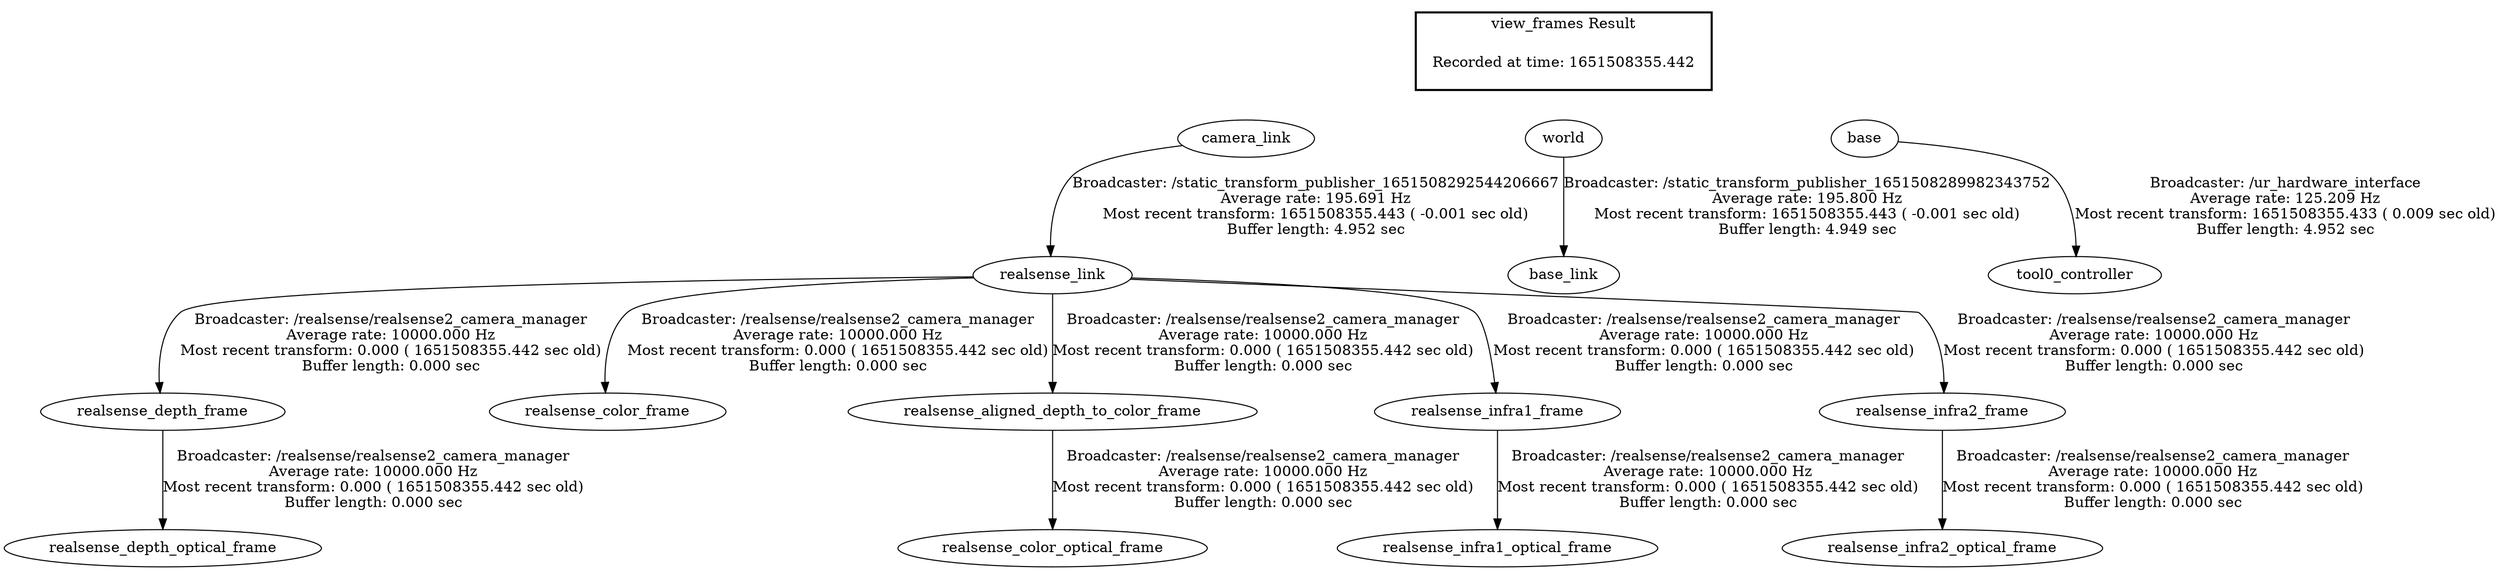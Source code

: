digraph G {
"camera_link" -> "realsense_link"[label="Broadcaster: /static_transform_publisher_1651508292544206667\nAverage rate: 195.691 Hz\nMost recent transform: 1651508355.443 ( -0.001 sec old)\nBuffer length: 4.952 sec\n"];
"world" -> "base_link"[label="Broadcaster: /static_transform_publisher_1651508289982343752\nAverage rate: 195.800 Hz\nMost recent transform: 1651508355.443 ( -0.001 sec old)\nBuffer length: 4.949 sec\n"];
"base" -> "tool0_controller"[label="Broadcaster: /ur_hardware_interface\nAverage rate: 125.209 Hz\nMost recent transform: 1651508355.433 ( 0.009 sec old)\nBuffer length: 4.952 sec\n"];
"realsense_link" -> "realsense_depth_frame"[label="Broadcaster: /realsense/realsense2_camera_manager\nAverage rate: 10000.000 Hz\nMost recent transform: 0.000 ( 1651508355.442 sec old)\nBuffer length: 0.000 sec\n"];
"realsense_depth_frame" -> "realsense_depth_optical_frame"[label="Broadcaster: /realsense/realsense2_camera_manager\nAverage rate: 10000.000 Hz\nMost recent transform: 0.000 ( 1651508355.442 sec old)\nBuffer length: 0.000 sec\n"];
"realsense_link" -> "realsense_color_frame"[label="Broadcaster: /realsense/realsense2_camera_manager\nAverage rate: 10000.000 Hz\nMost recent transform: 0.000 ( 1651508355.442 sec old)\nBuffer length: 0.000 sec\n"];
"realsense_aligned_depth_to_color_frame" -> "realsense_color_optical_frame"[label="Broadcaster: /realsense/realsense2_camera_manager\nAverage rate: 10000.000 Hz\nMost recent transform: 0.000 ( 1651508355.442 sec old)\nBuffer length: 0.000 sec\n"];
"realsense_link" -> "realsense_aligned_depth_to_color_frame"[label="Broadcaster: /realsense/realsense2_camera_manager\nAverage rate: 10000.000 Hz\nMost recent transform: 0.000 ( 1651508355.442 sec old)\nBuffer length: 0.000 sec\n"];
"realsense_link" -> "realsense_infra1_frame"[label="Broadcaster: /realsense/realsense2_camera_manager\nAverage rate: 10000.000 Hz\nMost recent transform: 0.000 ( 1651508355.442 sec old)\nBuffer length: 0.000 sec\n"];
"realsense_infra1_frame" -> "realsense_infra1_optical_frame"[label="Broadcaster: /realsense/realsense2_camera_manager\nAverage rate: 10000.000 Hz\nMost recent transform: 0.000 ( 1651508355.442 sec old)\nBuffer length: 0.000 sec\n"];
"realsense_link" -> "realsense_infra2_frame"[label="Broadcaster: /realsense/realsense2_camera_manager\nAverage rate: 10000.000 Hz\nMost recent transform: 0.000 ( 1651508355.442 sec old)\nBuffer length: 0.000 sec\n"];
"realsense_infra2_frame" -> "realsense_infra2_optical_frame"[label="Broadcaster: /realsense/realsense2_camera_manager\nAverage rate: 10000.000 Hz\nMost recent transform: 0.000 ( 1651508355.442 sec old)\nBuffer length: 0.000 sec\n"];
edge [style=invis];
 subgraph cluster_legend { style=bold; color=black; label ="view_frames Result";
"Recorded at time: 1651508355.442"[ shape=plaintext ] ;
 }->"camera_link";
edge [style=invis];
 subgraph cluster_legend { style=bold; color=black; label ="view_frames Result";
"Recorded at time: 1651508355.442"[ shape=plaintext ] ;
 }->"world";
edge [style=invis];
 subgraph cluster_legend { style=bold; color=black; label ="view_frames Result";
"Recorded at time: 1651508355.442"[ shape=plaintext ] ;
 }->"base";
}